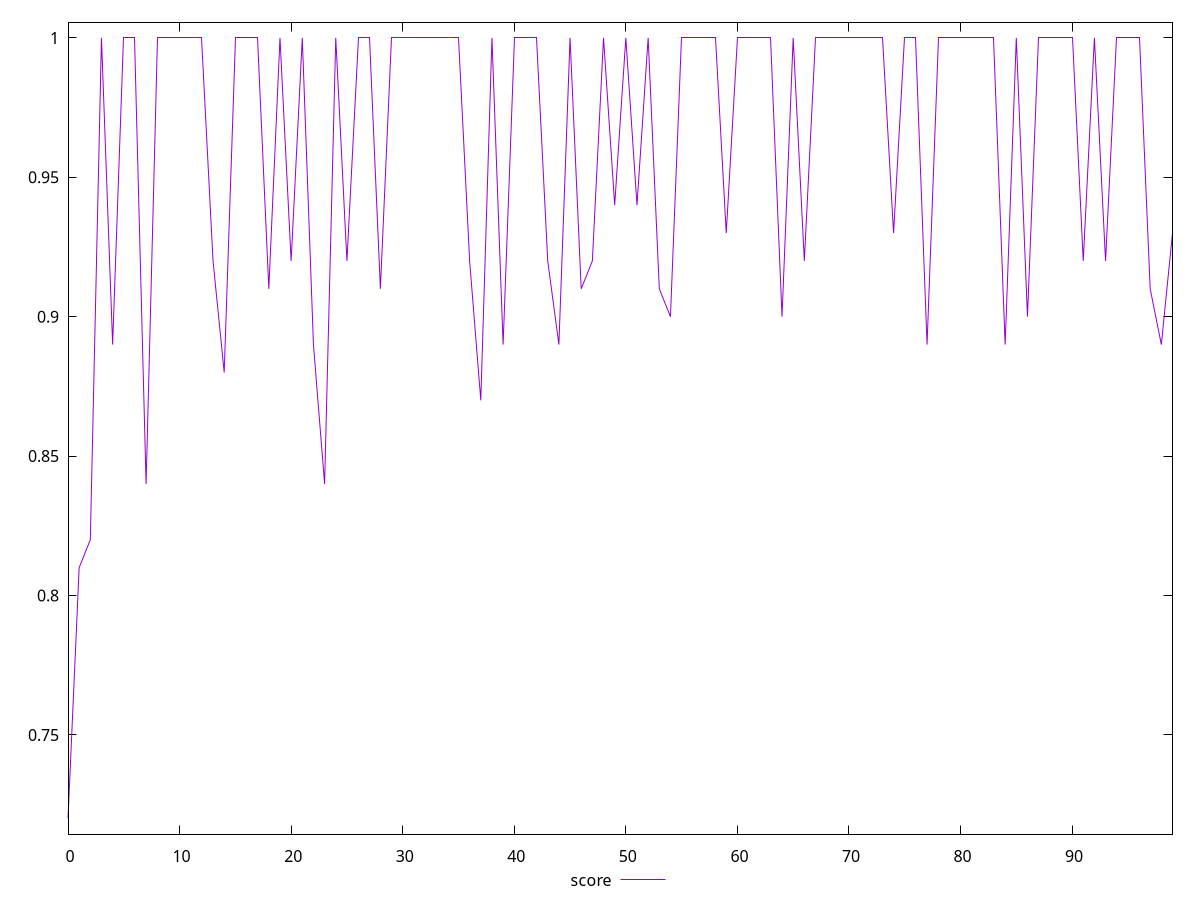 reset

$score <<EOF
0 0.72
1 0.81
2 0.82
3 1
4 0.89
5 1
6 1
7 0.84
8 1
9 1
10 1
11 1
12 1
13 0.92
14 0.88
15 1
16 1
17 1
18 0.91
19 1
20 0.92
21 1
22 0.89
23 0.84
24 1
25 0.92
26 1
27 1
28 0.91
29 1
30 1
31 1
32 1
33 1
34 1
35 1
36 0.92
37 0.87
38 1
39 0.89
40 1
41 1
42 1
43 0.92
44 0.89
45 1
46 0.91
47 0.92
48 1
49 0.94
50 1
51 0.94
52 1
53 0.91
54 0.9
55 1
56 1
57 1
58 1
59 0.93
60 1
61 1
62 1
63 1
64 0.9
65 1
66 0.92
67 1
68 1
69 1
70 1
71 1
72 1
73 1
74 0.93
75 1
76 1
77 0.89
78 1
79 1
80 1
81 1
82 1
83 1
84 0.89
85 1
86 0.9
87 1
88 1
89 1
90 1
91 0.92
92 1
93 0.92
94 1
95 1
96 1
97 0.91
98 0.89
99 0.93
EOF

set key outside below
set xrange [0:99]
set yrange [0.7143999999999999:1.0056]
set trange [0.7143999999999999:1.0056]
set terminal svg size 640, 500 enhanced background rgb 'white'
set output "report_00017_2021-02-10T15-08-03.406Z/uses-rel-preconnect/samples/pages+cached+noadtech+nomedia+nocss/score/values.svg"

plot $score title "score" with line

reset
